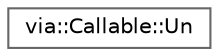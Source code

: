 digraph "Graphical Class Hierarchy"
{
 // LATEX_PDF_SIZE
  bgcolor="transparent";
  edge [fontname=Helvetica,fontsize=10,labelfontname=Helvetica,labelfontsize=10];
  node [fontname=Helvetica,fontsize=10,shape=box,height=0.2,width=0.4];
  rankdir="LR";
  Node0 [id="Node000000",label="via::Callable::Un",height=0.2,width=0.4,color="grey40", fillcolor="white", style="filled",URL="$unionvia_1_1Callable_1_1Un.html",tooltip=" "];
}
